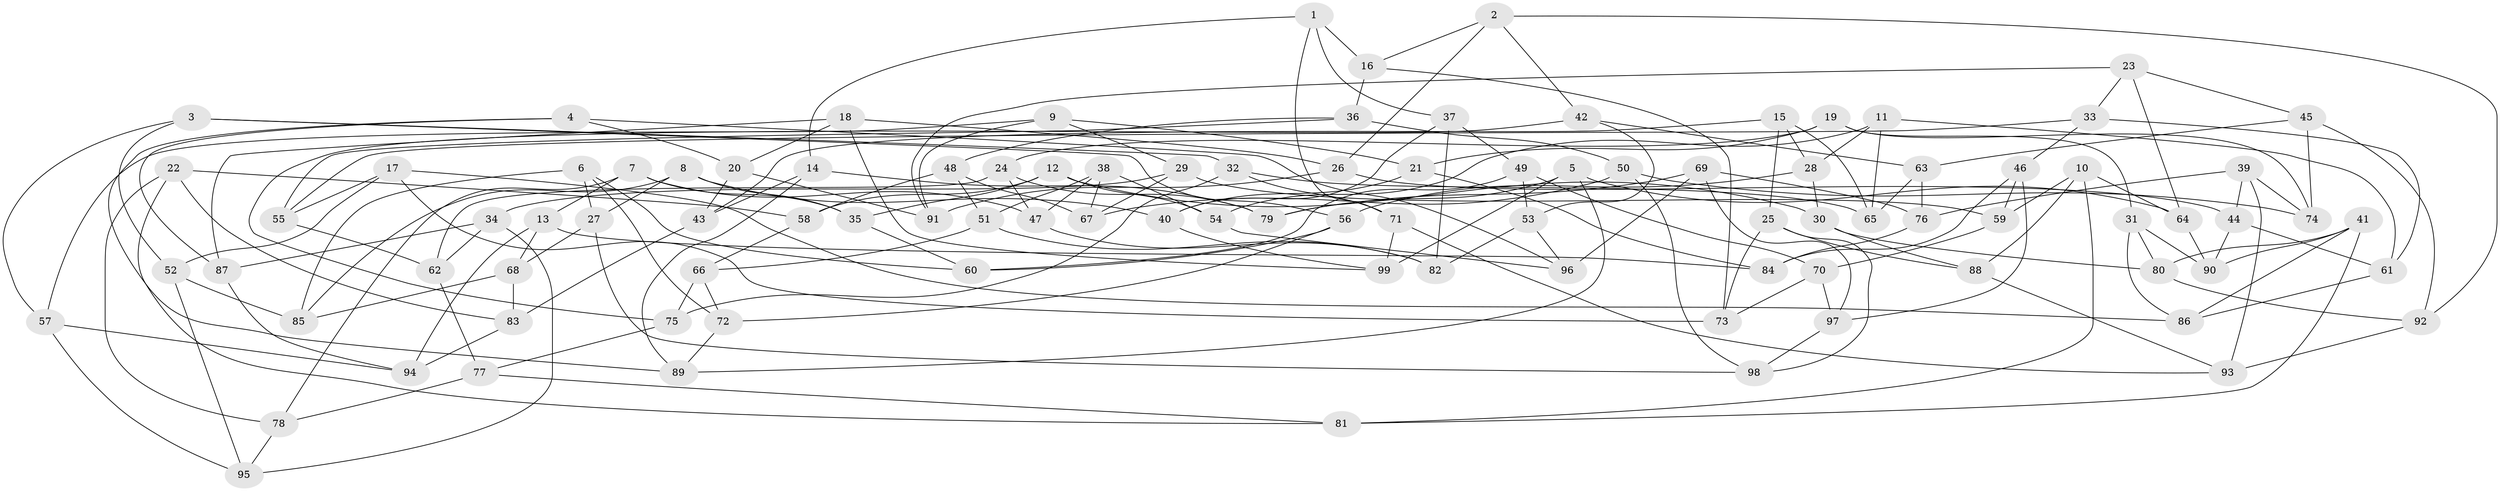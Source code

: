 // coarse degree distribution, {13: 0.02564102564102564, 8: 0.1794871794871795, 7: 0.1282051282051282, 5: 0.1282051282051282, 14: 0.02564102564102564, 9: 0.02564102564102564, 4: 0.2564102564102564, 12: 0.02564102564102564, 10: 0.02564102564102564, 3: 0.05128205128205128, 6: 0.1282051282051282}
// Generated by graph-tools (version 1.1) at 2025/20/03/04/25 18:20:29]
// undirected, 99 vertices, 198 edges
graph export_dot {
graph [start="1"]
  node [color=gray90,style=filled];
  1;
  2;
  3;
  4;
  5;
  6;
  7;
  8;
  9;
  10;
  11;
  12;
  13;
  14;
  15;
  16;
  17;
  18;
  19;
  20;
  21;
  22;
  23;
  24;
  25;
  26;
  27;
  28;
  29;
  30;
  31;
  32;
  33;
  34;
  35;
  36;
  37;
  38;
  39;
  40;
  41;
  42;
  43;
  44;
  45;
  46;
  47;
  48;
  49;
  50;
  51;
  52;
  53;
  54;
  55;
  56;
  57;
  58;
  59;
  60;
  61;
  62;
  63;
  64;
  65;
  66;
  67;
  68;
  69;
  70;
  71;
  72;
  73;
  74;
  75;
  76;
  77;
  78;
  79;
  80;
  81;
  82;
  83;
  84;
  85;
  86;
  87;
  88;
  89;
  90;
  91;
  92;
  93;
  94;
  95;
  96;
  97;
  98;
  99;
  1 -- 71;
  1 -- 14;
  1 -- 37;
  1 -- 16;
  2 -- 92;
  2 -- 16;
  2 -- 26;
  2 -- 42;
  3 -- 57;
  3 -- 52;
  3 -- 56;
  3 -- 32;
  4 -- 96;
  4 -- 87;
  4 -- 20;
  4 -- 89;
  5 -- 99;
  5 -- 89;
  5 -- 79;
  5 -- 64;
  6 -- 60;
  6 -- 72;
  6 -- 85;
  6 -- 27;
  7 -- 13;
  7 -- 78;
  7 -- 35;
  7 -- 47;
  8 -- 27;
  8 -- 85;
  8 -- 40;
  8 -- 35;
  9 -- 91;
  9 -- 57;
  9 -- 21;
  9 -- 29;
  10 -- 64;
  10 -- 81;
  10 -- 88;
  10 -- 59;
  11 -- 65;
  11 -- 61;
  11 -- 28;
  11 -- 54;
  12 -- 35;
  12 -- 54;
  12 -- 58;
  12 -- 30;
  13 -- 94;
  13 -- 84;
  13 -- 68;
  14 -- 89;
  14 -- 43;
  14 -- 79;
  15 -- 28;
  15 -- 65;
  15 -- 25;
  15 -- 43;
  16 -- 73;
  16 -- 36;
  17 -- 73;
  17 -- 52;
  17 -- 86;
  17 -- 55;
  18 -- 87;
  18 -- 26;
  18 -- 99;
  18 -- 20;
  19 -- 24;
  19 -- 21;
  19 -- 31;
  19 -- 74;
  20 -- 43;
  20 -- 91;
  21 -- 84;
  21 -- 40;
  22 -- 81;
  22 -- 83;
  22 -- 78;
  22 -- 58;
  23 -- 91;
  23 -- 64;
  23 -- 33;
  23 -- 45;
  24 -- 47;
  24 -- 62;
  24 -- 79;
  25 -- 98;
  25 -- 88;
  25 -- 73;
  26 -- 44;
  26 -- 91;
  27 -- 68;
  27 -- 98;
  28 -- 30;
  28 -- 56;
  29 -- 34;
  29 -- 67;
  29 -- 59;
  30 -- 88;
  30 -- 80;
  31 -- 86;
  31 -- 80;
  31 -- 90;
  32 -- 71;
  32 -- 65;
  32 -- 75;
  33 -- 55;
  33 -- 61;
  33 -- 46;
  34 -- 62;
  34 -- 87;
  34 -- 95;
  35 -- 60;
  36 -- 55;
  36 -- 48;
  36 -- 50;
  37 -- 40;
  37 -- 49;
  37 -- 82;
  38 -- 47;
  38 -- 67;
  38 -- 54;
  38 -- 51;
  39 -- 74;
  39 -- 93;
  39 -- 44;
  39 -- 76;
  40 -- 99;
  41 -- 80;
  41 -- 81;
  41 -- 86;
  41 -- 90;
  42 -- 75;
  42 -- 53;
  42 -- 63;
  43 -- 83;
  44 -- 61;
  44 -- 90;
  45 -- 63;
  45 -- 92;
  45 -- 74;
  46 -- 97;
  46 -- 59;
  46 -- 84;
  47 -- 82;
  48 -- 67;
  48 -- 51;
  48 -- 58;
  49 -- 53;
  49 -- 60;
  49 -- 70;
  50 -- 98;
  50 -- 67;
  50 -- 74;
  51 -- 82;
  51 -- 66;
  52 -- 85;
  52 -- 95;
  53 -- 96;
  53 -- 82;
  54 -- 96;
  55 -- 62;
  56 -- 60;
  56 -- 72;
  57 -- 94;
  57 -- 95;
  58 -- 66;
  59 -- 70;
  61 -- 86;
  62 -- 77;
  63 -- 76;
  63 -- 65;
  64 -- 90;
  66 -- 72;
  66 -- 75;
  68 -- 83;
  68 -- 85;
  69 -- 76;
  69 -- 96;
  69 -- 97;
  69 -- 79;
  70 -- 73;
  70 -- 97;
  71 -- 93;
  71 -- 99;
  72 -- 89;
  75 -- 77;
  76 -- 84;
  77 -- 78;
  77 -- 81;
  78 -- 95;
  80 -- 92;
  83 -- 94;
  87 -- 94;
  88 -- 93;
  92 -- 93;
  97 -- 98;
}

